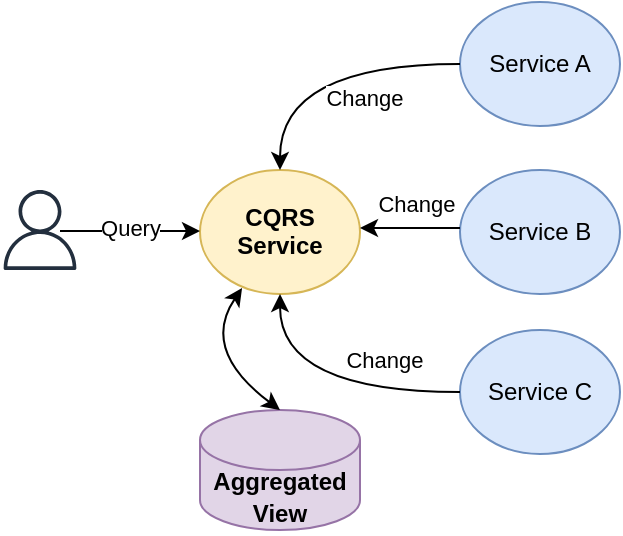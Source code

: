 <mxfile version="14.9.5" type="device"><diagram id="V4tBvz65VkEOiD7wluin" name="Page-1"><mxGraphModel dx="450" dy="-877" grid="1" gridSize="10" guides="1" tooltips="1" connect="1" arrows="1" fold="1" page="1" pageScale="1" pageWidth="850" pageHeight="1100" math="0" shadow="0"><root><mxCell id="0"/><mxCell id="1" parent="0"/><mxCell id="8xBZYbXkwCvCZUe2G0o8-846" value="" style="outlineConnect=0;fontColor=#232F3E;gradientColor=none;fillColor=#232F3E;strokeColor=none;dashed=0;verticalLabelPosition=bottom;verticalAlign=top;align=center;html=1;fontSize=12;fontStyle=0;aspect=fixed;pointerEvents=1;shape=mxgraph.aws4.user;" vertex="1" parent="1"><mxGeometry x="300" y="1394" width="40" height="40" as="geometry"/></mxCell><mxCell id="8xBZYbXkwCvCZUe2G0o8-847" value="" style="ellipse;whiteSpace=wrap;html=1;fillColor=#fff2cc;strokeColor=#d6b656;fontStyle=1" vertex="1" parent="1"><mxGeometry x="400" y="1384" width="80" height="62" as="geometry"/></mxCell><mxCell id="8xBZYbXkwCvCZUe2G0o8-848" value="Service A" style="ellipse;whiteSpace=wrap;html=1;fillColor=#dae8fc;strokeColor=#6c8ebf;" vertex="1" parent="1"><mxGeometry x="530" y="1300" width="80" height="62" as="geometry"/></mxCell><mxCell id="8xBZYbXkwCvCZUe2G0o8-849" value="Service B" style="ellipse;whiteSpace=wrap;html=1;fillColor=#dae8fc;strokeColor=#6c8ebf;" vertex="1" parent="1"><mxGeometry x="530" y="1384" width="80" height="62" as="geometry"/></mxCell><mxCell id="8xBZYbXkwCvCZUe2G0o8-850" value="Service C" style="ellipse;whiteSpace=wrap;html=1;fillColor=#dae8fc;strokeColor=#6c8ebf;" vertex="1" parent="1"><mxGeometry x="530" y="1464" width="80" height="62" as="geometry"/></mxCell><mxCell id="8xBZYbXkwCvCZUe2G0o8-851" value="" style="endArrow=classic;html=1;entryX=0.5;entryY=1;entryDx=0;entryDy=0;exitX=0;exitY=0.5;exitDx=0;exitDy=0;curved=1;" edge="1" parent="1" source="8xBZYbXkwCvCZUe2G0o8-850" target="8xBZYbXkwCvCZUe2G0o8-847"><mxGeometry width="50" height="50" relative="1" as="geometry"><mxPoint x="540" y="1474" as="sourcePoint"/><mxPoint x="470" y="1424" as="targetPoint"/><Array as="points"><mxPoint x="440" y="1495"/></Array></mxGeometry></mxCell><mxCell id="8xBZYbXkwCvCZUe2G0o8-852" value="Change" style="edgeLabel;html=1;align=center;verticalAlign=middle;resizable=0;points=[];" vertex="1" connectable="0" parent="8xBZYbXkwCvCZUe2G0o8-851"><mxGeometry x="-0.367" y="-7" relative="1" as="geometry"><mxPoint x="6" y="-9" as="offset"/></mxGeometry></mxCell><mxCell id="8xBZYbXkwCvCZUe2G0o8-853" value="" style="endArrow=classic;html=1;entryX=0.5;entryY=0;entryDx=0;entryDy=0;exitX=0;exitY=0.5;exitDx=0;exitDy=0;curved=1;" edge="1" parent="1" source="8xBZYbXkwCvCZUe2G0o8-848" target="8xBZYbXkwCvCZUe2G0o8-847"><mxGeometry width="50" height="50" relative="1" as="geometry"><mxPoint x="550" y="1323" as="sourcePoint"/><mxPoint x="470" y="1372.998" as="targetPoint"/><Array as="points"><mxPoint x="440" y="1331"/></Array></mxGeometry></mxCell><mxCell id="8xBZYbXkwCvCZUe2G0o8-854" value="Change" style="edgeLabel;html=1;align=center;verticalAlign=middle;resizable=0;points=[];" vertex="1" connectable="0" parent="8xBZYbXkwCvCZUe2G0o8-853"><mxGeometry x="-0.343" y="1" relative="1" as="geometry"><mxPoint x="-1" y="16" as="offset"/></mxGeometry></mxCell><mxCell id="8xBZYbXkwCvCZUe2G0o8-855" value="" style="endArrow=classic;html=1;" edge="1" parent="1"><mxGeometry width="50" height="50" relative="1" as="geometry"><mxPoint x="530" y="1413" as="sourcePoint"/><mxPoint x="480" y="1413" as="targetPoint"/></mxGeometry></mxCell><mxCell id="8xBZYbXkwCvCZUe2G0o8-856" value="Change" style="edgeLabel;html=1;align=center;verticalAlign=middle;resizable=0;points=[];" vertex="1" connectable="0" parent="8xBZYbXkwCvCZUe2G0o8-855"><mxGeometry x="0.08" relative="1" as="geometry"><mxPoint x="5" y="-12" as="offset"/></mxGeometry></mxCell><mxCell id="8xBZYbXkwCvCZUe2G0o8-857" value="" style="shape=cylinder3;whiteSpace=wrap;html=1;boundedLbl=1;backgroundOutline=1;size=15;fillColor=#e1d5e7;strokeColor=#9673a6;fontStyle=1" vertex="1" parent="1"><mxGeometry x="400" y="1504" width="80" height="60" as="geometry"/></mxCell><mxCell id="8xBZYbXkwCvCZUe2G0o8-858" value="" style="endArrow=classic;startArrow=classic;html=1;exitX=0.5;exitY=0;exitDx=0;exitDy=0;exitPerimeter=0;entryX=0.263;entryY=0.952;entryDx=0;entryDy=0;entryPerimeter=0;curved=1;" edge="1" parent="1" source="8xBZYbXkwCvCZUe2G0o8-857" target="8xBZYbXkwCvCZUe2G0o8-847"><mxGeometry width="50" height="50" relative="1" as="geometry"><mxPoint x="260" y="1520" as="sourcePoint"/><mxPoint x="310" y="1470" as="targetPoint"/><Array as="points"><mxPoint x="400" y="1474"/></Array></mxGeometry></mxCell><mxCell id="8xBZYbXkwCvCZUe2G0o8-859" value="" style="endArrow=classic;html=1;" edge="1" parent="1"><mxGeometry width="50" height="50" relative="1" as="geometry"><mxPoint x="330" y="1414.5" as="sourcePoint"/><mxPoint x="400" y="1414.5" as="targetPoint"/></mxGeometry></mxCell><mxCell id="8xBZYbXkwCvCZUe2G0o8-860" value="Query" style="edgeLabel;html=1;align=center;verticalAlign=middle;resizable=0;points=[];" vertex="1" connectable="0" parent="8xBZYbXkwCvCZUe2G0o8-859"><mxGeometry y="2" relative="1" as="geometry"><mxPoint as="offset"/></mxGeometry></mxCell><mxCell id="8xBZYbXkwCvCZUe2G0o8-861" value="&lt;span style=&quot;font-weight: 700&quot;&gt;CQRS&lt;/span&gt;" style="text;html=1;strokeColor=none;fillColor=none;align=center;verticalAlign=middle;whiteSpace=wrap;rounded=0;" vertex="1" parent="1"><mxGeometry x="420" y="1398" width="40" height="20" as="geometry"/></mxCell><mxCell id="8xBZYbXkwCvCZUe2G0o8-862" value="&lt;span style=&quot;font-weight: 700&quot;&gt;Service&lt;/span&gt;" style="text;html=1;strokeColor=none;fillColor=none;align=center;verticalAlign=middle;whiteSpace=wrap;rounded=0;" vertex="1" parent="1"><mxGeometry x="410" y="1412" width="60" height="20" as="geometry"/></mxCell><mxCell id="8xBZYbXkwCvCZUe2G0o8-863" value="&lt;span style=&quot;font-size: 12px ; font-weight: 700&quot;&gt;Aggregated&lt;/span&gt;" style="text;html=1;strokeColor=none;fillColor=none;align=center;verticalAlign=middle;whiteSpace=wrap;rounded=0;fontSize=10;fontColor=#000000;" vertex="1" parent="1"><mxGeometry x="400" y="1530" width="80" height="20" as="geometry"/></mxCell><mxCell id="8xBZYbXkwCvCZUe2G0o8-864" value="&lt;span style=&quot;font-size: 12px ; font-weight: 700&quot;&gt;View&lt;/span&gt;" style="text;html=1;strokeColor=none;fillColor=none;align=center;verticalAlign=middle;whiteSpace=wrap;rounded=0;fontSize=10;fontColor=#000000;" vertex="1" parent="1"><mxGeometry x="420" y="1546" width="40" height="20" as="geometry"/></mxCell></root></mxGraphModel></diagram></mxfile>